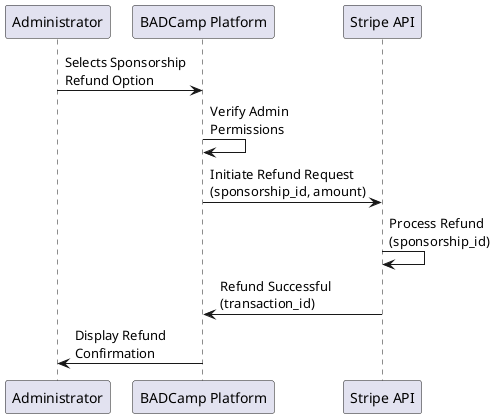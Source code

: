 @startuml
participant Administrator as admin
participant "BADCamp Platform" as platform
participant "Stripe API" as stripe

admin -> platform : Selects Sponsorship\nRefund Option
platform -> platform : Verify Admin\nPermissions
platform -> stripe : Initiate Refund Request\n(sponsorship_id, amount)
stripe -> stripe : Process Refund\n(sponsorship_id)
stripe -> platform : Refund Successful\n(transaction_id)
platform -> admin : Display Refund\nConfirmation
@enduml